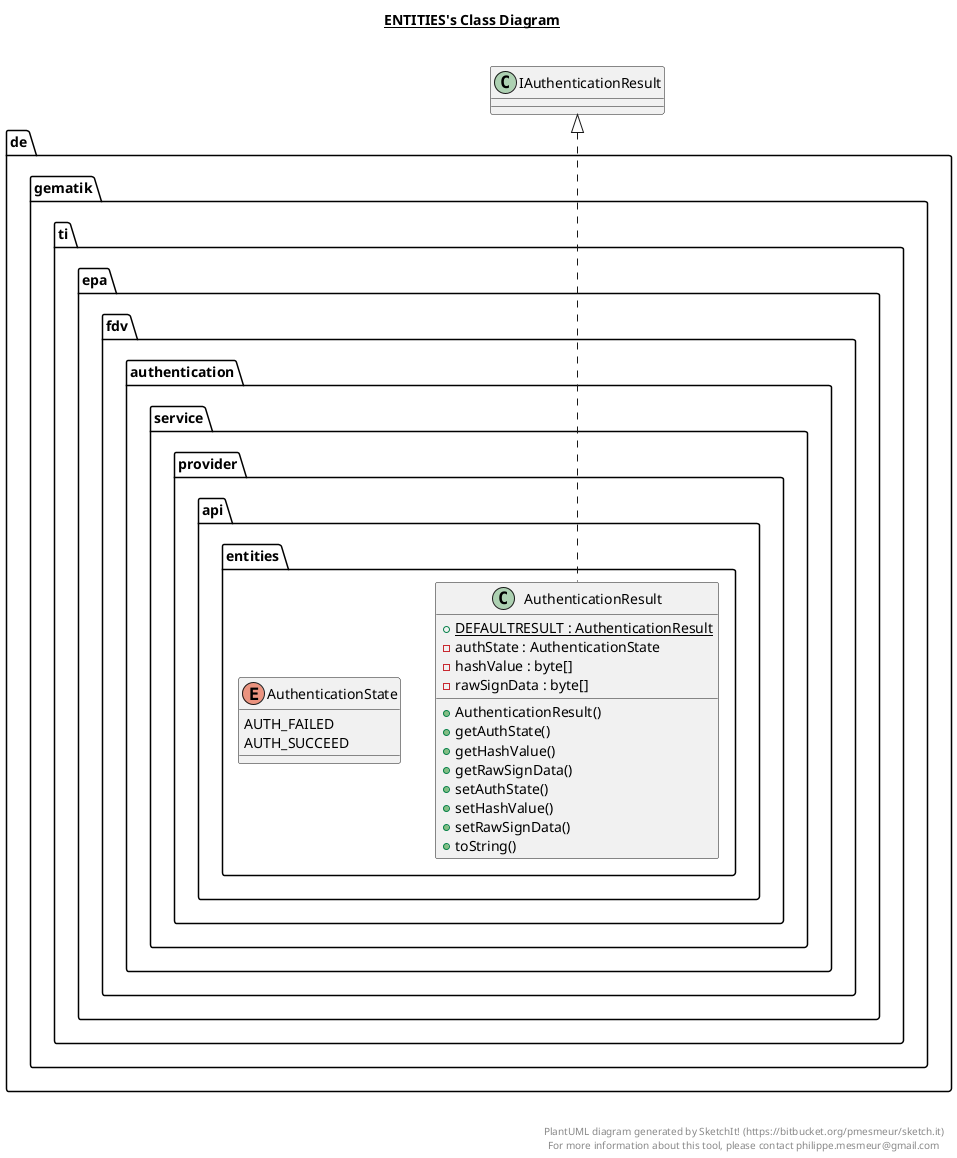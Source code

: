 @startuml

title __ENTITIES's Class Diagram__\n

  namespace de.gematik.ti.epa.fdv.authentication.service.provider.api {
    namespace entities {
      class de.gematik.ti.epa.fdv.authentication.service.provider.api.entities.AuthenticationResult {
          {static} + DEFAULTRESULT : AuthenticationResult
          - authState : AuthenticationState
          - hashValue : byte[]
          - rawSignData : byte[]
          + AuthenticationResult()
          + getAuthState()
          + getHashValue()
          + getRawSignData()
          + setAuthState()
          + setHashValue()
          + setRawSignData()
          + toString()
      }
    }
  }
  

  namespace de.gematik.ti.epa.fdv.authentication.service.provider.api {
    namespace entities {
      enum AuthenticationState {
        AUTH_FAILED
        AUTH_SUCCEED
      }
    }
  }
  

  de.gematik.ti.epa.fdv.authentication.service.provider.api.entities.AuthenticationResult .up.|> IAuthenticationResult


right footer


PlantUML diagram generated by SketchIt! (https://bitbucket.org/pmesmeur/sketch.it)
For more information about this tool, please contact philippe.mesmeur@gmail.com
endfooter

@enduml
